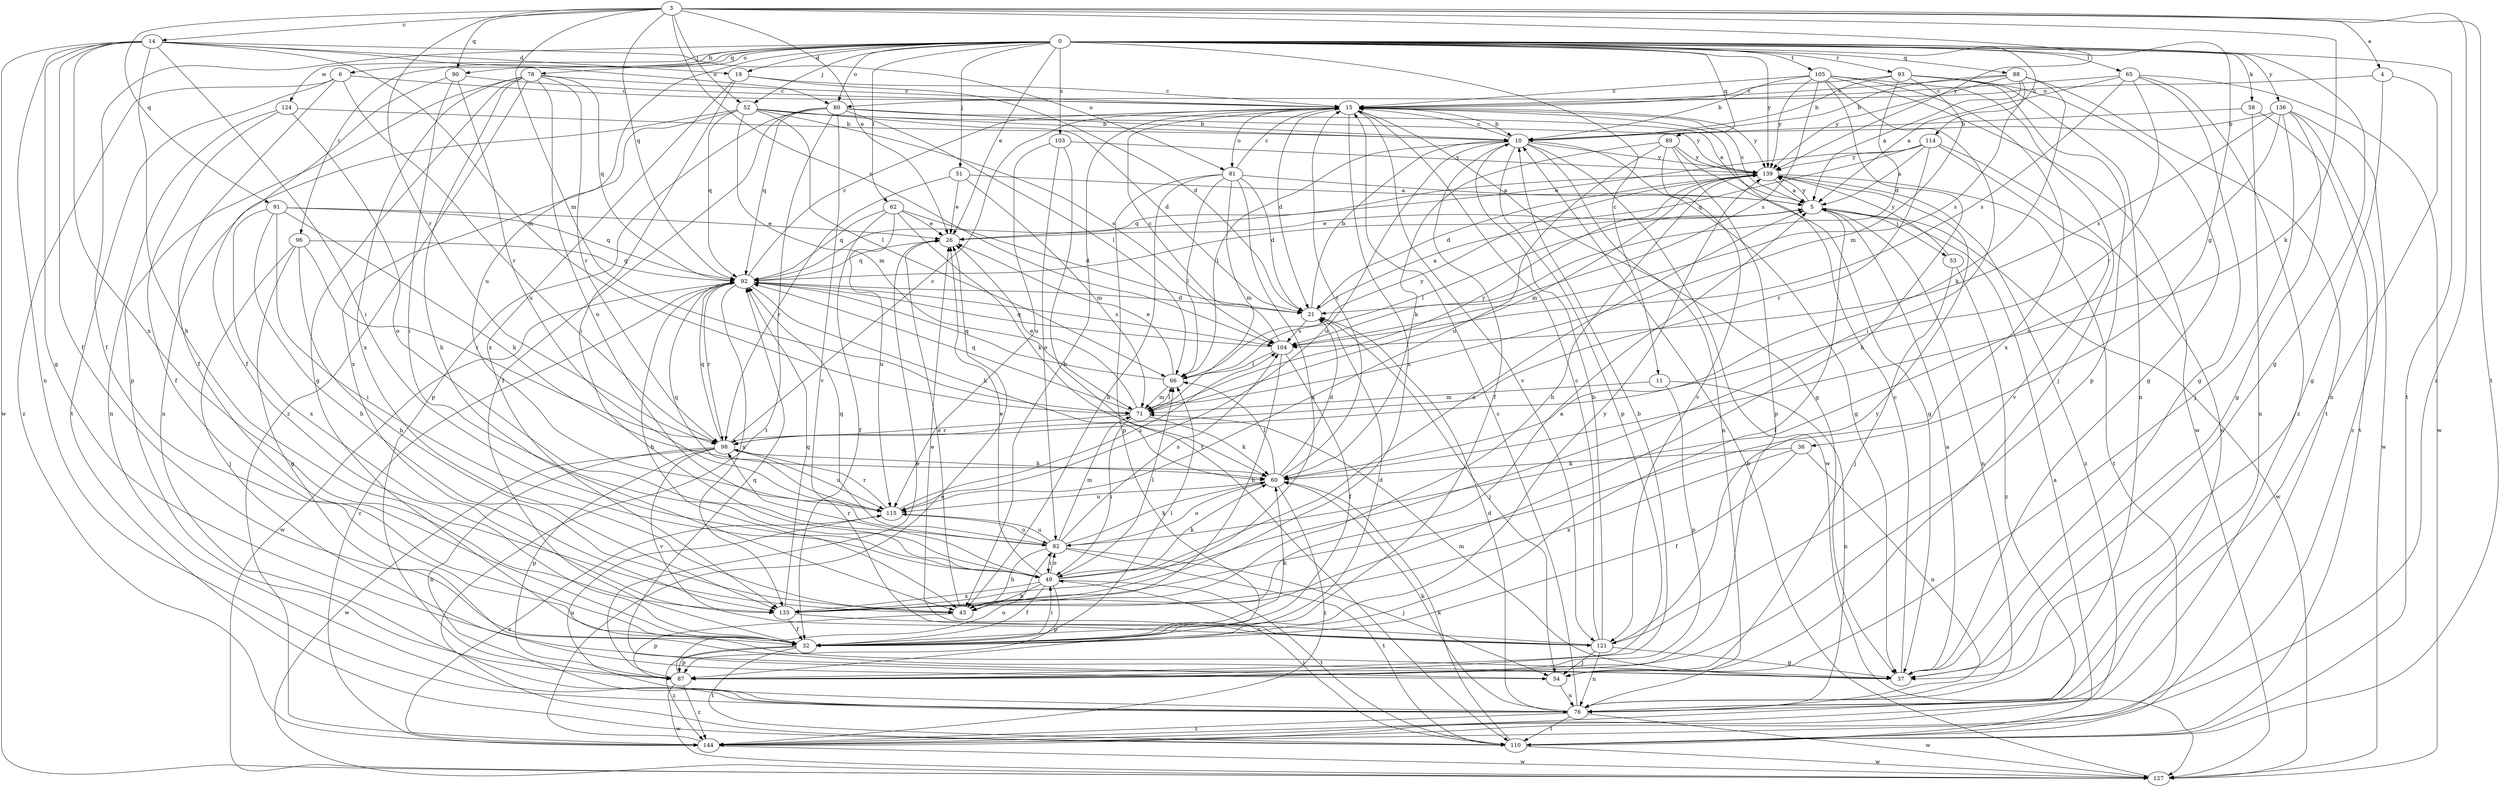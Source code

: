 strict digraph  {
0;
3;
4;
5;
6;
10;
11;
14;
15;
19;
21;
26;
32;
36;
37;
43;
49;
51;
52;
53;
54;
58;
60;
62;
65;
66;
71;
76;
78;
80;
81;
82;
87;
88;
89;
90;
91;
92;
93;
96;
98;
103;
104;
105;
110;
114;
115;
121;
124;
127;
133;
136;
139;
144;
0 -> 6  [label=b];
0 -> 11  [label=c];
0 -> 19  [label=d];
0 -> 26  [label=e];
0 -> 32  [label=f];
0 -> 36  [label=g];
0 -> 37  [label=g];
0 -> 51  [label=j];
0 -> 52  [label=j];
0 -> 58  [label=k];
0 -> 62  [label=l];
0 -> 65  [label=l];
0 -> 78  [label=o];
0 -> 80  [label=o];
0 -> 88  [label=q];
0 -> 89  [label=q];
0 -> 90  [label=q];
0 -> 93  [label=r];
0 -> 96  [label=r];
0 -> 103  [label=s];
0 -> 105  [label=t];
0 -> 110  [label=t];
0 -> 114  [label=u];
0 -> 115  [label=u];
0 -> 124  [label=w];
0 -> 136  [label=y];
0 -> 139  [label=y];
3 -> 4  [label=a];
3 -> 14  [label=c];
3 -> 26  [label=e];
3 -> 52  [label=j];
3 -> 60  [label=k];
3 -> 71  [label=m];
3 -> 90  [label=q];
3 -> 91  [label=q];
3 -> 92  [label=q];
3 -> 98  [label=r];
3 -> 104  [label=s];
3 -> 110  [label=t];
3 -> 139  [label=y];
3 -> 144  [label=z];
4 -> 37  [label=g];
4 -> 76  [label=n];
4 -> 80  [label=o];
5 -> 15  [label=c];
5 -> 26  [label=e];
5 -> 32  [label=f];
5 -> 53  [label=j];
5 -> 66  [label=l];
5 -> 76  [label=n];
5 -> 127  [label=w];
5 -> 139  [label=y];
6 -> 15  [label=c];
6 -> 32  [label=f];
6 -> 98  [label=r];
6 -> 110  [label=t];
6 -> 144  [label=z];
10 -> 15  [label=c];
10 -> 32  [label=f];
10 -> 37  [label=g];
10 -> 66  [label=l];
10 -> 76  [label=n];
10 -> 87  [label=p];
10 -> 115  [label=u];
10 -> 127  [label=w];
10 -> 139  [label=y];
11 -> 71  [label=m];
11 -> 76  [label=n];
11 -> 87  [label=p];
14 -> 19  [label=d];
14 -> 32  [label=f];
14 -> 37  [label=g];
14 -> 43  [label=h];
14 -> 49  [label=i];
14 -> 71  [label=m];
14 -> 76  [label=n];
14 -> 80  [label=o];
14 -> 81  [label=o];
14 -> 127  [label=w];
14 -> 133  [label=x];
15 -> 10  [label=b];
15 -> 21  [label=d];
15 -> 37  [label=g];
15 -> 43  [label=h];
15 -> 81  [label=o];
15 -> 121  [label=v];
15 -> 133  [label=x];
15 -> 139  [label=y];
19 -> 15  [label=c];
19 -> 21  [label=d];
19 -> 49  [label=i];
19 -> 133  [label=x];
21 -> 5  [label=a];
21 -> 10  [label=b];
21 -> 54  [label=j];
21 -> 104  [label=s];
26 -> 92  [label=q];
32 -> 21  [label=d];
32 -> 49  [label=i];
32 -> 60  [label=k];
32 -> 66  [label=l];
32 -> 87  [label=p];
32 -> 110  [label=t];
32 -> 139  [label=y];
32 -> 144  [label=z];
36 -> 32  [label=f];
36 -> 60  [label=k];
36 -> 76  [label=n];
36 -> 133  [label=x];
37 -> 5  [label=a];
37 -> 15  [label=c];
37 -> 71  [label=m];
43 -> 5  [label=a];
43 -> 26  [label=e];
43 -> 87  [label=p];
49 -> 5  [label=a];
49 -> 26  [label=e];
49 -> 32  [label=f];
49 -> 43  [label=h];
49 -> 60  [label=k];
49 -> 66  [label=l];
49 -> 82  [label=o];
49 -> 87  [label=p];
49 -> 98  [label=r];
49 -> 110  [label=t];
49 -> 133  [label=x];
51 -> 5  [label=a];
51 -> 26  [label=e];
51 -> 71  [label=m];
51 -> 98  [label=r];
52 -> 10  [label=b];
52 -> 21  [label=d];
52 -> 66  [label=l];
52 -> 71  [label=m];
52 -> 76  [label=n];
52 -> 92  [label=q];
52 -> 104  [label=s];
52 -> 133  [label=x];
52 -> 139  [label=y];
53 -> 54  [label=j];
53 -> 139  [label=y];
53 -> 144  [label=z];
54 -> 76  [label=n];
54 -> 92  [label=q];
58 -> 10  [label=b];
58 -> 76  [label=n];
58 -> 110  [label=t];
60 -> 15  [label=c];
60 -> 21  [label=d];
60 -> 66  [label=l];
60 -> 82  [label=o];
60 -> 115  [label=u];
60 -> 144  [label=z];
62 -> 21  [label=d];
62 -> 26  [label=e];
62 -> 32  [label=f];
62 -> 60  [label=k];
62 -> 92  [label=q];
62 -> 115  [label=u];
65 -> 5  [label=a];
65 -> 15  [label=c];
65 -> 37  [label=g];
65 -> 98  [label=r];
65 -> 104  [label=s];
65 -> 127  [label=w];
65 -> 144  [label=z];
66 -> 26  [label=e];
66 -> 71  [label=m];
66 -> 92  [label=q];
66 -> 139  [label=y];
71 -> 26  [label=e];
71 -> 49  [label=i];
71 -> 60  [label=k];
71 -> 66  [label=l];
71 -> 92  [label=q];
71 -> 98  [label=r];
71 -> 139  [label=y];
76 -> 15  [label=c];
76 -> 21  [label=d];
76 -> 60  [label=k];
76 -> 110  [label=t];
76 -> 115  [label=u];
76 -> 127  [label=w];
76 -> 144  [label=z];
78 -> 15  [label=c];
78 -> 37  [label=g];
78 -> 43  [label=h];
78 -> 82  [label=o];
78 -> 87  [label=p];
78 -> 92  [label=q];
78 -> 98  [label=r];
78 -> 133  [label=x];
78 -> 144  [label=z];
80 -> 5  [label=a];
80 -> 10  [label=b];
80 -> 32  [label=f];
80 -> 66  [label=l];
80 -> 87  [label=p];
80 -> 92  [label=q];
80 -> 110  [label=t];
80 -> 121  [label=v];
81 -> 5  [label=a];
81 -> 15  [label=c];
81 -> 21  [label=d];
81 -> 43  [label=h];
81 -> 66  [label=l];
81 -> 71  [label=m];
81 -> 87  [label=p];
81 -> 133  [label=x];
82 -> 43  [label=h];
82 -> 49  [label=i];
82 -> 54  [label=j];
82 -> 60  [label=k];
82 -> 71  [label=m];
82 -> 92  [label=q];
82 -> 104  [label=s];
82 -> 110  [label=t];
82 -> 115  [label=u];
87 -> 10  [label=b];
87 -> 26  [label=e];
87 -> 82  [label=o];
87 -> 127  [label=w];
87 -> 144  [label=z];
88 -> 5  [label=a];
88 -> 10  [label=b];
88 -> 15  [label=c];
88 -> 60  [label=k];
88 -> 104  [label=s];
88 -> 110  [label=t];
88 -> 139  [label=y];
89 -> 37  [label=g];
89 -> 60  [label=k];
89 -> 87  [label=p];
89 -> 115  [label=u];
89 -> 121  [label=v];
89 -> 139  [label=y];
90 -> 15  [label=c];
90 -> 32  [label=f];
90 -> 49  [label=i];
90 -> 115  [label=u];
91 -> 26  [label=e];
91 -> 43  [label=h];
91 -> 49  [label=i];
91 -> 60  [label=k];
91 -> 92  [label=q];
91 -> 133  [label=x];
92 -> 15  [label=c];
92 -> 21  [label=d];
92 -> 43  [label=h];
92 -> 60  [label=k];
92 -> 98  [label=r];
92 -> 104  [label=s];
92 -> 127  [label=w];
92 -> 133  [label=x];
92 -> 144  [label=z];
93 -> 10  [label=b];
93 -> 15  [label=c];
93 -> 21  [label=d];
93 -> 37  [label=g];
93 -> 71  [label=m];
93 -> 76  [label=n];
93 -> 87  [label=p];
96 -> 37  [label=g];
96 -> 43  [label=h];
96 -> 54  [label=j];
96 -> 92  [label=q];
96 -> 98  [label=r];
98 -> 15  [label=c];
98 -> 60  [label=k];
98 -> 76  [label=n];
98 -> 87  [label=p];
98 -> 92  [label=q];
98 -> 115  [label=u];
98 -> 121  [label=v];
98 -> 127  [label=w];
103 -> 82  [label=o];
103 -> 110  [label=t];
103 -> 115  [label=u];
103 -> 139  [label=y];
104 -> 15  [label=c];
104 -> 32  [label=f];
104 -> 43  [label=h];
104 -> 66  [label=l];
104 -> 92  [label=q];
105 -> 10  [label=b];
105 -> 15  [label=c];
105 -> 43  [label=h];
105 -> 49  [label=i];
105 -> 54  [label=j];
105 -> 104  [label=s];
105 -> 127  [label=w];
105 -> 133  [label=x];
105 -> 139  [label=y];
110 -> 5  [label=a];
110 -> 49  [label=i];
110 -> 60  [label=k];
110 -> 127  [label=w];
114 -> 5  [label=a];
114 -> 26  [label=e];
114 -> 76  [label=n];
114 -> 92  [label=q];
114 -> 98  [label=r];
114 -> 121  [label=v];
114 -> 139  [label=y];
115 -> 82  [label=o];
115 -> 92  [label=q];
115 -> 98  [label=r];
115 -> 104  [label=s];
115 -> 144  [label=z];
121 -> 10  [label=b];
121 -> 15  [label=c];
121 -> 26  [label=e];
121 -> 37  [label=g];
121 -> 54  [label=j];
121 -> 76  [label=n];
121 -> 139  [label=y];
124 -> 10  [label=b];
124 -> 32  [label=f];
124 -> 76  [label=n];
124 -> 82  [label=o];
127 -> 10  [label=b];
133 -> 32  [label=f];
133 -> 92  [label=q];
133 -> 121  [label=v];
136 -> 10  [label=b];
136 -> 37  [label=g];
136 -> 54  [label=j];
136 -> 82  [label=o];
136 -> 104  [label=s];
136 -> 127  [label=w];
136 -> 144  [label=z];
139 -> 5  [label=a];
139 -> 21  [label=d];
139 -> 43  [label=h];
139 -> 71  [label=m];
139 -> 92  [label=q];
139 -> 110  [label=t];
139 -> 144  [label=z];
144 -> 26  [label=e];
144 -> 127  [label=w];
}
